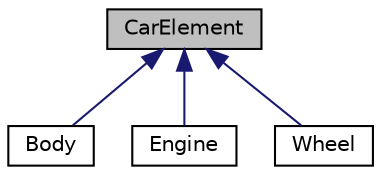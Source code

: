 digraph "CarElement"
{
  edge [fontname="Helvetica",fontsize="10",labelfontname="Helvetica",labelfontsize="10"];
  node [fontname="Helvetica",fontsize="10",shape=record];
  Node1 [label="CarElement",height=0.2,width=0.4,color="black", fillcolor="grey75", style="filled", fontcolor="black"];
  Node1 -> Node2 [dir="back",color="midnightblue",fontsize="10",style="solid"];
  Node2 [label="Body",height=0.2,width=0.4,color="black", fillcolor="white", style="filled",URL="$classBody.html"];
  Node1 -> Node3 [dir="back",color="midnightblue",fontsize="10",style="solid"];
  Node3 [label="Engine",height=0.2,width=0.4,color="black", fillcolor="white", style="filled",URL="$classEngine.html"];
  Node1 -> Node4 [dir="back",color="midnightblue",fontsize="10",style="solid"];
  Node4 [label="Wheel",height=0.2,width=0.4,color="black", fillcolor="white", style="filled",URL="$classWheel.html"];
}
